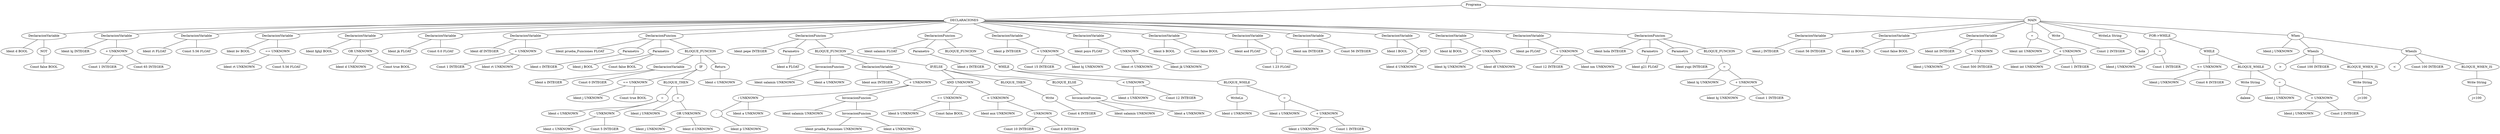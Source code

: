 graph G {1 [label="Programa"]
2 [label="DECLARACIONES"]
1 -- 2
3 [label="DeclaracionVariable"]
2 -- 3
4 [label="Ident d BOOL"]
3 -- 4
5 [label="NOT"]
3 -- 5
6 [label="Const false BOOL"]
5 -- 6
7 [label="DeclaracionVariable"]
2 -- 7
8 [label="Ident hj INTEGER"]
7 -- 8
9 [label="+ UNKNOWN"]
7 -- 9
10 [label="Const 1 INTEGER"]
9 -- 10
11 [label="Const 65 INTEGER"]
9 -- 11
12 [label="DeclaracionVariable"]
2 -- 12
13 [label="Ident rt FLOAT"]
12 -- 13
14 [label="Const 5.56 FLOAT"]
12 -- 14
15 [label="DeclaracionVariable"]
2 -- 15
16 [label="Ident bv BOOL"]
15 -- 16
17 [label="== UNKNOWN"]
15 -- 17
18 [label="Ident rt UNKNOWN"]
17 -- 18
19 [label="Const 5.56 FLOAT"]
17 -- 19
20 [label="DeclaracionVariable"]
2 -- 20
21 [label="Ident fghjl BOOL"]
20 -- 21
22 [label="OR UNKNOWN"]
20 -- 22
23 [label="Ident d UNKNOWN"]
22 -- 23
24 [label="Const true BOOL"]
22 -- 24
25 [label="DeclaracionVariable"]
2 -- 25
26 [label="Ident jk FLOAT"]
25 -- 26
27 [label="Const 0.0 FLOAT"]
25 -- 27
28 [label="DeclaracionVariable"]
2 -- 28
29 [label="Ident df INTEGER"]
28 -- 29
30 [label="+ UNKNOWN"]
28 -- 30
31 [label="Const 1 INTEGER"]
30 -- 31
32 [label="Ident rt UNKNOWN"]
30 -- 32
33 [label="DeclaracionFuncion"]
2 -- 33
34 [label="Ident prueba_Funciones FLOAT"]
33 -- 34
35 [label="Parametro"]
33 -- 35
36 [label="Ident c INTEGER"]
35 -- 36
37 [label="Parametro"]
33 -- 37
38 [label="Ident j BOOL"]
37 -- 38
39 [label="Const false BOOL"]
37 -- 39
40 [label="BLOQUE_FUNCION"]
33 -- 40
41 [label="DeclaracionVariable"]
40 -- 41
42 [label="Ident x INTEGER"]
41 -- 42
43 [label="Const 0 INTEGER"]
41 -- 43
44 [label="IF"]
40 -- 44
45 [label="== UNKNOWN"]
44 -- 45
46 [label="Ident j UNKNOWN"]
45 -- 46
47 [label="Const true BOOL"]
45 -- 47
48 [label="BLOQUE_THEN"]
44 -- 48
49 [label="="]
48 -- 49
50 [label="Ident c UNKNOWN"]
49 -- 50
51 [label="- UNKNOWN"]
49 -- 51
52 [label="Ident c UNKNOWN"]
51 -- 52
53 [label="Const 5 INTEGER"]
51 -- 53
54 [label="="]
48 -- 54
55 [label="Ident j UNKNOWN"]
54 -- 55
56 [label="OR UNKNOWN"]
54 -- 56
57 [label="Ident j UNKNOWN"]
56 -- 57
58 [label="Ident d UNKNOWN"]
56 -- 58
59 [label="Return"]
40 -- 59
60 [label="Ident c UNKNOWN"]
59 -- 60
61 [label="DeclaracionFuncion"]
2 -- 61
62 [label="Ident pepe INTEGER"]
61 -- 62
63 [label="Parametro"]
61 -- 63
64 [label="Ident a FLOAT"]
63 -- 64
65 [label="BLOQUE_FUNCION"]
61 -- 65
66 [label="InvocacionFuncion"]
65 -- 66
67 [label="Ident salamin UNKNOWN"]
66 -- 67
68 [label="Ident a UNKNOWN"]
66 -- 68
69 [label="DeclaracionVariable"]
65 -- 69
70 [label="Ident aux INTEGER"]
69 -- 70
71 [label="+ UNKNOWN"]
69 -- 71
72 [label="/ UNKNOWN"]
71 -- 72
73 [label="-"]
72 -- 73
74 [label="Ident p UNKNOWN"]
73 -- 74
75 [label="Ident a UNKNOWN"]
72 -- 75
76 [label="InvocacionFuncion"]
71 -- 76
77 [label="Ident salamin UNKNOWN"]
76 -- 77
78 [label="InvocacionFuncion"]
76 -- 78
79 [label="Ident prueba_Funciones UNKNOWN"]
78 -- 79
80 [label="Ident a UNKNOWN"]
78 -- 80
81 [label="IF/ELSE"]
65 -- 81
82 [label="AND UNKNOWN"]
81 -- 82
83 [label="== UNKNOWN"]
82 -- 83
84 [label="Ident b UNKNOWN"]
83 -- 84
85 [label="Const false BOOL"]
83 -- 85
86 [label="< UNKNOWN"]
82 -- 86
87 [label="Ident aux UNKNOWN"]
86 -- 87
88 [label="- UNKNOWN"]
86 -- 88
89 [label="Const 10 INTEGER"]
88 -- 89
90 [label="Const 8 INTEGER"]
88 -- 90
91 [label="BLOQUE_THEN"]
81 -- 91
92 [label="Write"]
91 -- 92
93 [label="Const 4 INTEGER"]
92 -- 93
94 [label="BLOQUE_ELSE"]
81 -- 94
95 [label="InvocacionFuncion"]
94 -- 95
96 [label="Ident salamin UNKNOWN"]
95 -- 96
97 [label="Ident a UNKNOWN"]
95 -- 97
98 [label="DeclaracionFuncion"]
2 -- 98
99 [label="Ident salamin FLOAT"]
98 -- 99
100 [label="Parametro"]
98 -- 100
101 [label="Ident z INTEGER"]
100 -- 101
102 [label="BLOQUE_FUNCION"]
98 -- 102
103 [label="WHILE"]
102 -- 103
104 [label="< UNKNOWN"]
103 -- 104
105 [label="Ident z UNKNOWN"]
104 -- 105
106 [label="Const 12 INTEGER"]
104 -- 106
107 [label="BLOQUE_WHILE"]
103 -- 107
108 [label="WriteLn"]
107 -- 108
109 [label="Ident z UNKNOWN"]
108 -- 109
110 [label="="]
107 -- 110
111 [label="Ident z UNKNOWN"]
110 -- 111
112 [label="+ UNKNOWN"]
110 -- 112
113 [label="Ident z UNKNOWN"]
112 -- 113
114 [label="Const 1 INTEGER"]
112 -- 114
115 [label="DeclaracionVariable"]
2 -- 115
116 [label="Ident p INTEGER"]
115 -- 116
117 [label="+ UNKNOWN"]
115 -- 117
118 [label="Const 15 INTEGER"]
117 -- 118
119 [label="Ident hj UNKNOWN"]
117 -- 119
120 [label="DeclaracionVariable"]
2 -- 120
121 [label="Ident poyo FLOAT"]
120 -- 121
122 [label="- UNKNOWN"]
120 -- 122
123 [label="Ident rt UNKNOWN"]
122 -- 123
124 [label="Ident jk UNKNOWN"]
122 -- 124
125 [label="DeclaracionVariable"]
2 -- 125
126 [label="Ident b BOOL"]
125 -- 126
127 [label="Const false BOOL"]
125 -- 127
128 [label="DeclaracionVariable"]
2 -- 128
129 [label="Ident asd FLOAT"]
128 -- 129
130 [label="-"]
128 -- 130
131 [label="Const 1.23 FLOAT"]
130 -- 131
132 [label="DeclaracionVariable"]
2 -- 132
133 [label="Ident nm INTEGER"]
132 -- 133
134 [label="Const 56 INTEGER"]
132 -- 134
135 [label="DeclaracionVariable"]
2 -- 135
136 [label="Ident l BOOL"]
135 -- 136
137 [label="NOT"]
135 -- 137
138 [label="Ident d UNKNOWN"]
137 -- 138
139 [label="DeclaracionVariable"]
2 -- 139
140 [label="Ident kl BOOL"]
139 -- 140
141 [label="!= UNKNOWN"]
139 -- 141
142 [label="Ident hj UNKNOWN"]
141 -- 142
143 [label="Ident df UNKNOWN"]
141 -- 143
144 [label="DeclaracionVariable"]
2 -- 144
145 [label="Ident po FLOAT"]
144 -- 145
146 [label="+ UNKNOWN"]
144 -- 146
147 [label="Const 12 INTEGER"]
146 -- 147
148 [label="Ident nm UNKNOWN"]
146 -- 148
149 [label="DeclaracionFuncion"]
2 -- 149
150 [label="Ident hola INTEGER"]
149 -- 150
151 [label="Parametro"]
149 -- 151
152 [label="Ident g21 FLOAT"]
151 -- 152
153 [label="Parametro"]
149 -- 153
154 [label="Ident yupi INTEGER"]
153 -- 154
155 [label="BLOQUE_FUNCION"]
149 -- 155
156 [label="="]
155 -- 156
157 [label="Ident hj UNKNOWN"]
156 -- 157
158 [label="+ UNKNOWN"]
156 -- 158
159 [label="Ident hj UNKNOWN"]
158 -- 159
160 [label="Const 1 INTEGER"]
158 -- 160
161 [label="MAIN"]
1 -- 161
162 [label="DeclaracionVariable"]
161 -- 162
163 [label="Ident j INTEGER"]
162 -- 163
164 [label="Const 56 INTEGER"]
162 -- 164
165 [label="DeclaracionVariable"]
161 -- 165
166 [label="Ident zz BOOL"]
165 -- 166
167 [label="Const false BOOL"]
165 -- 167
168 [label="DeclaracionVariable"]
161 -- 168
169 [label="Ident int INTEGER"]
168 -- 169
170 [label="+ UNKNOWN"]
168 -- 170
171 [label="Ident j UNKNOWN"]
170 -- 171
172 [label="Const 500 INTEGER"]
170 -- 172
173 [label="="]
161 -- 173
174 [label="Ident int UNKNOWN"]
173 -- 174
175 [label="+ UNKNOWN"]
173 -- 175
176 [label="Ident int UNKNOWN"]
175 -- 176
177 [label="Const 1 INTEGER"]
175 -- 177
178 [label="Write"]
161 -- 178
179 [label="Const 2 INTEGER"]
178 -- 179
180 [label="WriteLn String"]
161 -- 180
181 [label="hola"]
180 -- 181
182 [label="FOR->WHILE"]
161 -- 182
183 [label="="]
182 -- 183
184 [label="Ident j UNKNOWN"]
183 -- 184
185 [label="Const 1 INTEGER"]
183 -- 185
186 [label="WHILE"]
182 -- 186
187 [label="<= UNKNOWN"]
186 -- 187
188 [label="Ident j UNKNOWN"]
187 -- 188
189 [label="Const 6 INTEGER"]
187 -- 189
190 [label="BLOQUE_WHILE"]
186 -- 190
191 [label="Write String"]
190 -- 191
192 [label="daleee"]
191 -- 192
193 [label="="]
190 -- 193
194 [label="Ident j UNKNOWN"]
193 -- 194
195 [label="+ UNKNOWN"]
193 -- 195
196 [label="Ident j UNKNOWN"]
195 -- 196
197 [label="Const 2 INTEGER"]
195 -- 197
198 [label="When"]
161 -- 198
199 [label="Ident j UNKNOWN"]
198 -- 199
200 [label="WhenIs"]
198 -- 200
201 [label=">"]
200 -- 201
202 [label="Const 100 INTEGER"]
200 -- 202
203 [label="BLOQUE_WHEN_IS"]
200 -- 203
204 [label="Write String"]
203 -- 204
205 [label="j>100"]
204 -- 205
206 [label="WhenIs"]
198 -- 206
207 [label="<"]
206 -- 207
208 [label="Const 100 INTEGER"]
206 -- 208
209 [label="BLOQUE_WHEN_IS"]
206 -- 209
210 [label="Write String"]
209 -- 210
211 [label="j<100"]
210 -- 211
}
